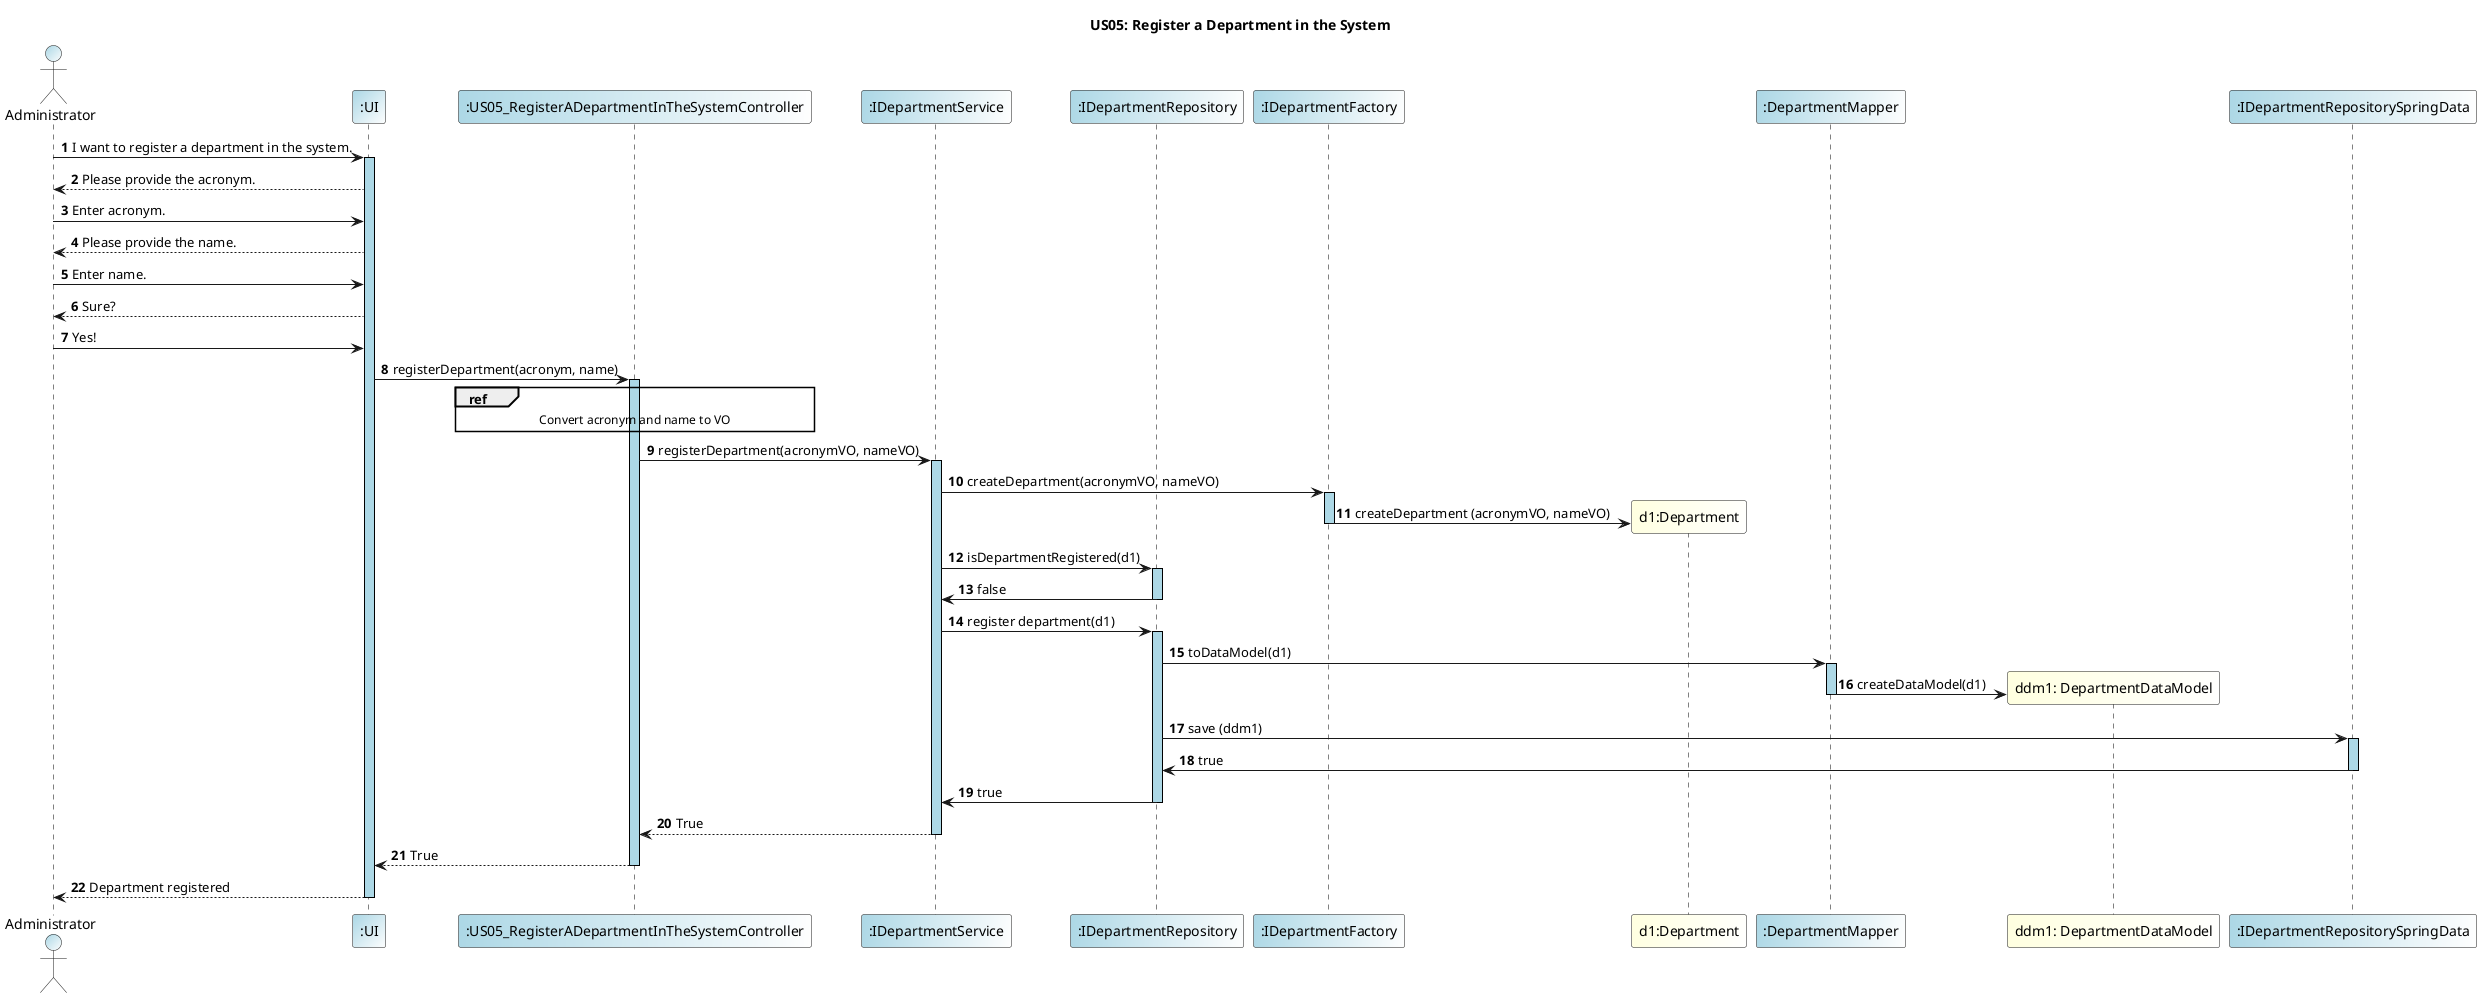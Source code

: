 @startuml

title US05: Register a Department in the System

autonumber
skinparam sequence {
   LifelineBorderColor black
   LifelineBackgroundColor LightBlue
 }

actor "Administrator" as Administrator #LightBlue/White
participant ":UI" as UI #LightBlue/white
participant ":US05_RegisterADepartmentInTheSystemController" as Controller #LightBlue/white
participant ":IDepartmentService" as Service #LightBlue/white
participant ":IDepartmentRepository" as DepartmentRepository #LightBlue/white
participant ":IDepartmentFactory" as DepartmentFactory #LightBlue/white
participant "d1:Department" as Department #LightYellow/white
participant ":DepartmentMapper" as Mapper #LightBlue/White
participant "ddm1: DepartmentDataModel" as departmentDataModel #LightYellow/White
participant ":IDepartmentRepositorySpringData" as departmentRepoSpringData #LightBlue/White

Administrator -> UI: I want to register a department in the system.
activate UI
UI --> Administrator: Please provide the acronym.
Administrator -> UI: Enter acronym.
UI --> Administrator: Please provide the name.
Administrator -> UI: Enter name.
UI --> Administrator: Sure?
Administrator -> UI: Yes!

UI -> Controller: registerDepartment(acronym, name)
activate Controller

ref over Controller
    Convert acronym and name to VO
end ref

Controller -> Service: registerDepartment(acronymVO, nameVO)
activate Service


Service -> DepartmentFactory: createDepartment(acronymVO, nameVO)
activate DepartmentFactory
DepartmentFactory -> Department **: createDepartment (acronymVO, nameVO)
deactivate DepartmentFactory

Service -> DepartmentRepository: isDepartmentRegistered(d1)
activate DepartmentRepository
DepartmentRepository -> Service: false
deactivate DepartmentRepository

Service -> DepartmentRepository: register department(d1)
activate DepartmentRepository
DepartmentRepository -> Mapper: toDataModel(d1)
activate Mapper

Mapper -> departmentDataModel **: createDataModel(d1)
deactivate Mapper

DepartmentRepository -> departmentRepoSpringData: save (ddm1)
activate departmentRepoSpringData

departmentRepoSpringData -> DepartmentRepository: true
deactivate departmentRepoSpringData


DepartmentRepository -> Service: true
deactivate DepartmentRepository


Service --> Controller: True
deactivate Service

Controller --> UI: True
deactivate Controller
UI --> Administrator: Department registered
deactivate UI

@enduml
